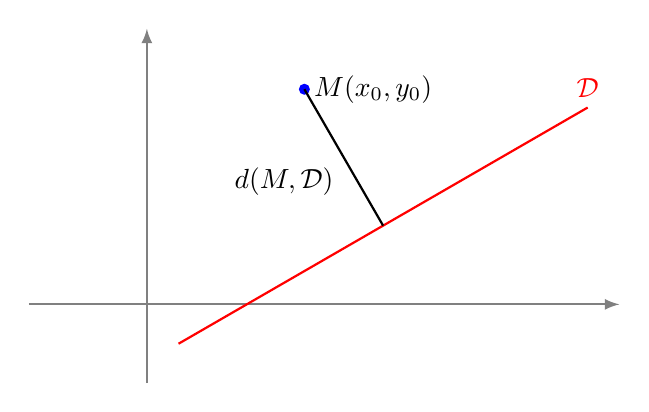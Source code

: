 \begin{tikzpicture}

\draw[->,>=latex,thick, gray] (-1.5,0)--(6,0);
\draw[->,>=latex,thick, gray] (0,-1)--(0,3.5);


\begin{scope}[xshift=3cm,yshift=1cm]
\draw[thick,red] (30:-3) -- (0,0) -- (30:3) node[above] {$\mathcal{D}$};

\coordinate (M) at (120:2);
\fill[blue] (M) circle (2pt) node[black, right] {$M(x_0,y_0)$};
\draw[thick,black] (0,0) -- (M) node[midway,below left] {$d(M,\mathcal{D})$};

\end{scope}


\end{tikzpicture}